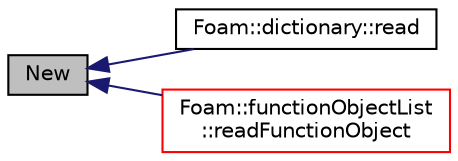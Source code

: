 digraph "New"
{
  bgcolor="transparent";
  edge [fontname="Helvetica",fontsize="10",labelfontname="Helvetica",labelfontsize="10"];
  node [fontname="Helvetica",fontsize="10",shape=record];
  rankdir="LR";
  Node331 [label="New",height=0.2,width=0.4,color="black", fillcolor="grey75", style="filled", fontcolor="black"];
  Node331 -> Node332 [dir="back",color="midnightblue",fontsize="10",style="solid",fontname="Helvetica"];
  Node332 [label="Foam::dictionary::read",height=0.2,width=0.4,color="black",URL="$a27129.html#a74110bdf434afa7e444306eb4b04999b",tooltip="Read dictionary from Istream, optionally keeping the header. "];
  Node331 -> Node333 [dir="back",color="midnightblue",fontsize="10",style="solid",fontname="Helvetica"];
  Node333 [label="Foam::functionObjectList\l::readFunctionObject",height=0.2,width=0.4,color="red",URL="$a27221.html#a1fc9b8c93a4581ff76b01b3f13a7ff81",tooltip="Read the specified functionObject configuration dictionary parsing. "];
}
